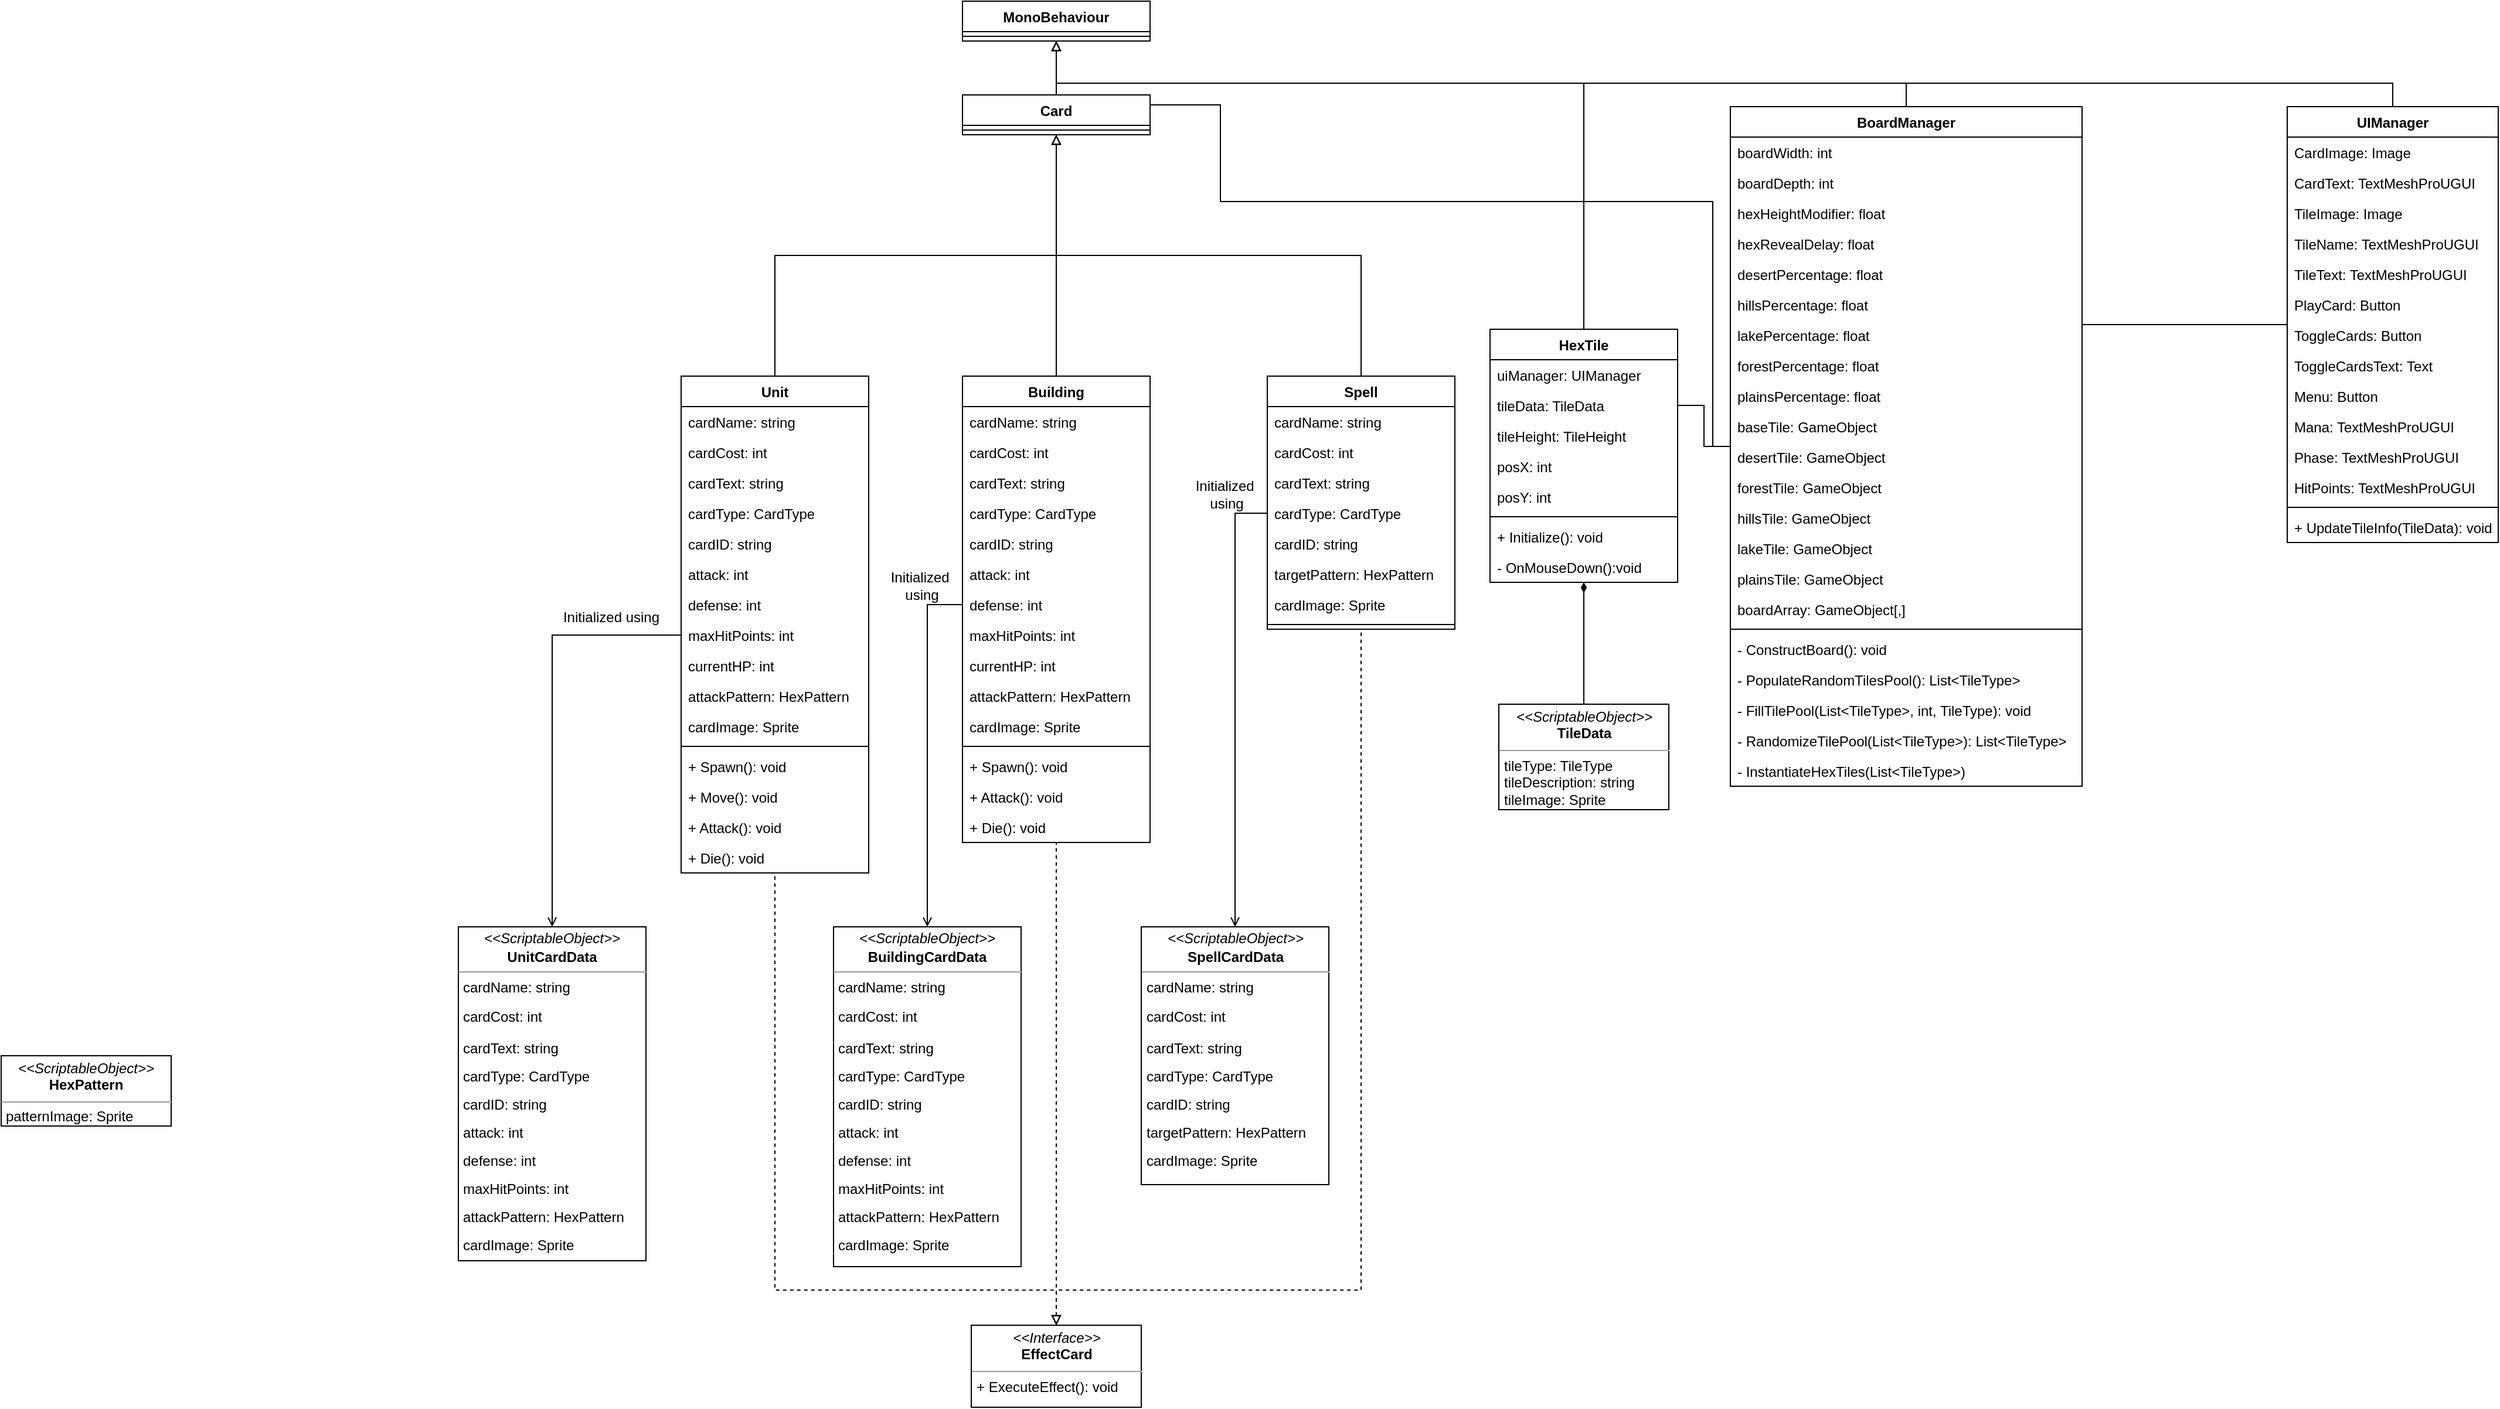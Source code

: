 <mxfile version="15.8.7" type="device"><diagram id="3AKJu55y54cVShDLyPKL" name="Page-1"><mxGraphModel dx="2272" dy="903" grid="1" gridSize="10" guides="1" tooltips="1" connect="1" arrows="1" fold="1" page="1" pageScale="1" pageWidth="850" pageHeight="1100" math="0" shadow="0"><root><mxCell id="0"/><mxCell id="1" parent="0"/><mxCell id="lXl3_JadxlW1nvIKtx6P-5" style="edgeStyle=orthogonalEdgeStyle;rounded=0;orthogonalLoop=1;jettySize=auto;html=1;exitX=0.5;exitY=0;exitDx=0;exitDy=0;endArrow=block;endFill=0;" parent="1" source="65-UV9kVaptSYTcex_rC-1" target="lXl3_JadxlW1nvIKtx6P-1" edge="1"><mxGeometry relative="1" as="geometry"/></mxCell><mxCell id="65-UV9kVaptSYTcex_rC-1" value="Card" style="swimlane;fontStyle=1;align=center;verticalAlign=top;childLayout=stackLayout;horizontal=1;startSize=26;horizontalStack=0;resizeParent=1;resizeParentMax=0;resizeLast=0;collapsible=1;marginBottom=0;" parent="1" vertex="1"><mxGeometry x="320" y="100" width="160" height="34" as="geometry"/></mxCell><mxCell id="65-UV9kVaptSYTcex_rC-3" value="" style="line;strokeWidth=1;fillColor=none;align=left;verticalAlign=middle;spacingTop=-1;spacingLeft=3;spacingRight=3;rotatable=0;labelPosition=right;points=[];portConstraint=eastwest;" parent="65-UV9kVaptSYTcex_rC-1" vertex="1"><mxGeometry y="26" width="160" height="8" as="geometry"/></mxCell><mxCell id="65-UV9kVaptSYTcex_rC-52" style="edgeStyle=orthogonalEdgeStyle;rounded=0;orthogonalLoop=1;jettySize=auto;html=1;exitX=0.5;exitY=0;exitDx=0;exitDy=0;endArrow=block;endFill=0;" parent="1" source="65-UV9kVaptSYTcex_rC-11" target="65-UV9kVaptSYTcex_rC-1" edge="1"><mxGeometry relative="1" as="geometry"/></mxCell><mxCell id="65-UV9kVaptSYTcex_rC-11" value="Unit" style="swimlane;fontStyle=1;align=center;verticalAlign=top;childLayout=stackLayout;horizontal=1;startSize=26;horizontalStack=0;resizeParent=1;resizeParentMax=0;resizeLast=0;collapsible=1;marginBottom=0;" parent="1" vertex="1"><mxGeometry x="80" y="340" width="160" height="424" as="geometry"/></mxCell><mxCell id="65-UV9kVaptSYTcex_rC-25" value="cardName: string" style="text;strokeColor=none;fillColor=none;align=left;verticalAlign=top;spacingLeft=4;spacingRight=4;overflow=hidden;rotatable=0;points=[[0,0.5],[1,0.5]];portConstraint=eastwest;" parent="65-UV9kVaptSYTcex_rC-11" vertex="1"><mxGeometry y="26" width="160" height="26" as="geometry"/></mxCell><mxCell id="f_i-eL3dNYTcgXJS7CoZ-2" value="cardCost: int&#10;" style="text;strokeColor=none;fillColor=none;align=left;verticalAlign=top;spacingLeft=4;spacingRight=4;overflow=hidden;rotatable=0;points=[[0,0.5],[1,0.5]];portConstraint=eastwest;" vertex="1" parent="65-UV9kVaptSYTcex_rC-11"><mxGeometry y="52" width="160" height="26" as="geometry"/></mxCell><mxCell id="f_i-eL3dNYTcgXJS7CoZ-3" value="cardText: string&#10;" style="text;strokeColor=none;fillColor=none;align=left;verticalAlign=top;spacingLeft=4;spacingRight=4;overflow=hidden;rotatable=0;points=[[0,0.5],[1,0.5]];portConstraint=eastwest;" vertex="1" parent="65-UV9kVaptSYTcex_rC-11"><mxGeometry y="78" width="160" height="26" as="geometry"/></mxCell><mxCell id="f_i-eL3dNYTcgXJS7CoZ-4" value="cardType: CardType" style="text;strokeColor=none;fillColor=none;align=left;verticalAlign=top;spacingLeft=4;spacingRight=4;overflow=hidden;rotatable=0;points=[[0,0.5],[1,0.5]];portConstraint=eastwest;" vertex="1" parent="65-UV9kVaptSYTcex_rC-11"><mxGeometry y="104" width="160" height="26" as="geometry"/></mxCell><mxCell id="f_i-eL3dNYTcgXJS7CoZ-5" value="cardID: string" style="text;strokeColor=none;fillColor=none;align=left;verticalAlign=top;spacingLeft=4;spacingRight=4;overflow=hidden;rotatable=0;points=[[0,0.5],[1,0.5]];portConstraint=eastwest;" vertex="1" parent="65-UV9kVaptSYTcex_rC-11"><mxGeometry y="130" width="160" height="26" as="geometry"/></mxCell><mxCell id="f_i-eL3dNYTcgXJS7CoZ-6" value="attack: int&#10;" style="text;strokeColor=none;fillColor=none;align=left;verticalAlign=top;spacingLeft=4;spacingRight=4;overflow=hidden;rotatable=0;points=[[0,0.5],[1,0.5]];portConstraint=eastwest;" vertex="1" parent="65-UV9kVaptSYTcex_rC-11"><mxGeometry y="156" width="160" height="26" as="geometry"/></mxCell><mxCell id="f_i-eL3dNYTcgXJS7CoZ-7" value="defense: int&#10;" style="text;strokeColor=none;fillColor=none;align=left;verticalAlign=top;spacingLeft=4;spacingRight=4;overflow=hidden;rotatable=0;points=[[0,0.5],[1,0.5]];portConstraint=eastwest;" vertex="1" parent="65-UV9kVaptSYTcex_rC-11"><mxGeometry y="182" width="160" height="26" as="geometry"/></mxCell><mxCell id="f_i-eL3dNYTcgXJS7CoZ-8" value="maxHitPoints: int&#10;" style="text;strokeColor=none;fillColor=none;align=left;verticalAlign=top;spacingLeft=4;spacingRight=4;overflow=hidden;rotatable=0;points=[[0,0.5],[1,0.5]];portConstraint=eastwest;" vertex="1" parent="65-UV9kVaptSYTcex_rC-11"><mxGeometry y="208" width="160" height="26" as="geometry"/></mxCell><mxCell id="f_i-eL3dNYTcgXJS7CoZ-9" value="currentHP: int" style="text;strokeColor=none;fillColor=none;align=left;verticalAlign=top;spacingLeft=4;spacingRight=4;overflow=hidden;rotatable=0;points=[[0,0.5],[1,0.5]];portConstraint=eastwest;" vertex="1" parent="65-UV9kVaptSYTcex_rC-11"><mxGeometry y="234" width="160" height="26" as="geometry"/></mxCell><mxCell id="f_i-eL3dNYTcgXJS7CoZ-1" value="attackPattern: HexPattern&#10;" style="text;strokeColor=none;fillColor=none;align=left;verticalAlign=top;spacingLeft=4;spacingRight=4;overflow=hidden;rotatable=0;points=[[0,0.5],[1,0.5]];portConstraint=eastwest;" vertex="1" parent="65-UV9kVaptSYTcex_rC-11"><mxGeometry y="260" width="160" height="26" as="geometry"/></mxCell><mxCell id="HqC9-G4dA1MPKaulb1qH-3" value="cardImage: Sprite&#10;&#10;" style="text;strokeColor=none;fillColor=none;align=left;verticalAlign=top;spacingLeft=4;spacingRight=4;overflow=hidden;rotatable=0;points=[[0,0.5],[1,0.5]];portConstraint=eastwest;" parent="65-UV9kVaptSYTcex_rC-11" vertex="1"><mxGeometry y="286" width="160" height="26" as="geometry"/></mxCell><mxCell id="65-UV9kVaptSYTcex_rC-14" value="" style="line;strokeWidth=1;fillColor=none;align=left;verticalAlign=middle;spacingTop=-1;spacingLeft=3;spacingRight=3;rotatable=0;labelPosition=right;points=[];portConstraint=eastwest;" parent="65-UV9kVaptSYTcex_rC-11" vertex="1"><mxGeometry y="312" width="160" height="8" as="geometry"/></mxCell><mxCell id="65-UV9kVaptSYTcex_rC-15" value="+ Spawn(): void" style="text;strokeColor=none;fillColor=none;align=left;verticalAlign=top;spacingLeft=4;spacingRight=4;overflow=hidden;rotatable=0;points=[[0,0.5],[1,0.5]];portConstraint=eastwest;" parent="65-UV9kVaptSYTcex_rC-11" vertex="1"><mxGeometry y="320" width="160" height="26" as="geometry"/></mxCell><mxCell id="65-UV9kVaptSYTcex_rC-28" value="+ Move(): void" style="text;strokeColor=none;fillColor=none;align=left;verticalAlign=top;spacingLeft=4;spacingRight=4;overflow=hidden;rotatable=0;points=[[0,0.5],[1,0.5]];portConstraint=eastwest;" parent="65-UV9kVaptSYTcex_rC-11" vertex="1"><mxGeometry y="346" width="160" height="26" as="geometry"/></mxCell><mxCell id="65-UV9kVaptSYTcex_rC-26" value="+ Attack(): void" style="text;strokeColor=none;fillColor=none;align=left;verticalAlign=top;spacingLeft=4;spacingRight=4;overflow=hidden;rotatable=0;points=[[0,0.5],[1,0.5]];portConstraint=eastwest;" parent="65-UV9kVaptSYTcex_rC-11" vertex="1"><mxGeometry y="372" width="160" height="26" as="geometry"/></mxCell><mxCell id="65-UV9kVaptSYTcex_rC-27" value="+ Die(): void" style="text;strokeColor=none;fillColor=none;align=left;verticalAlign=top;spacingLeft=4;spacingRight=4;overflow=hidden;rotatable=0;points=[[0,0.5],[1,0.5]];portConstraint=eastwest;" parent="65-UV9kVaptSYTcex_rC-11" vertex="1"><mxGeometry y="398" width="160" height="26" as="geometry"/></mxCell><mxCell id="65-UV9kVaptSYTcex_rC-54" style="edgeStyle=orthogonalEdgeStyle;rounded=0;orthogonalLoop=1;jettySize=auto;html=1;exitX=0.5;exitY=0;exitDx=0;exitDy=0;endArrow=block;endFill=0;" parent="1" source="65-UV9kVaptSYTcex_rC-16" target="65-UV9kVaptSYTcex_rC-1" edge="1"><mxGeometry relative="1" as="geometry"/></mxCell><mxCell id="65-UV9kVaptSYTcex_rC-16" value="Spell" style="swimlane;fontStyle=1;align=center;verticalAlign=top;childLayout=stackLayout;horizontal=1;startSize=26;horizontalStack=0;resizeParent=1;resizeParentMax=0;resizeLast=0;collapsible=1;marginBottom=0;" parent="1" vertex="1"><mxGeometry x="580" y="340" width="160" height="216" as="geometry"/></mxCell><mxCell id="WvnKaViIe-6RbZyPlB8U-2" value="cardName: string&#10;" style="text;strokeColor=none;fillColor=none;align=left;verticalAlign=top;spacingLeft=4;spacingRight=4;overflow=hidden;rotatable=0;points=[[0,0.5],[1,0.5]];portConstraint=eastwest;" parent="65-UV9kVaptSYTcex_rC-16" vertex="1"><mxGeometry y="26" width="160" height="26" as="geometry"/></mxCell><mxCell id="f_i-eL3dNYTcgXJS7CoZ-27" value="cardCost: int&#10;" style="text;strokeColor=none;fillColor=none;align=left;verticalAlign=top;spacingLeft=4;spacingRight=4;overflow=hidden;rotatable=0;points=[[0,0.5],[1,0.5]];portConstraint=eastwest;" vertex="1" parent="65-UV9kVaptSYTcex_rC-16"><mxGeometry y="52" width="160" height="26" as="geometry"/></mxCell><mxCell id="f_i-eL3dNYTcgXJS7CoZ-28" value="cardText: string&#10;" style="text;strokeColor=none;fillColor=none;align=left;verticalAlign=top;spacingLeft=4;spacingRight=4;overflow=hidden;rotatable=0;points=[[0,0.5],[1,0.5]];portConstraint=eastwest;" vertex="1" parent="65-UV9kVaptSYTcex_rC-16"><mxGeometry y="78" width="160" height="26" as="geometry"/></mxCell><mxCell id="f_i-eL3dNYTcgXJS7CoZ-29" value="cardType: CardType&#10;" style="text;strokeColor=none;fillColor=none;align=left;verticalAlign=top;spacingLeft=4;spacingRight=4;overflow=hidden;rotatable=0;points=[[0,0.5],[1,0.5]];portConstraint=eastwest;" vertex="1" parent="65-UV9kVaptSYTcex_rC-16"><mxGeometry y="104" width="160" height="26" as="geometry"/></mxCell><mxCell id="f_i-eL3dNYTcgXJS7CoZ-30" value="cardID: string&#10;" style="text;strokeColor=none;fillColor=none;align=left;verticalAlign=top;spacingLeft=4;spacingRight=4;overflow=hidden;rotatable=0;points=[[0,0.5],[1,0.5]];portConstraint=eastwest;" vertex="1" parent="65-UV9kVaptSYTcex_rC-16"><mxGeometry y="130" width="160" height="26" as="geometry"/></mxCell><mxCell id="f_i-eL3dNYTcgXJS7CoZ-31" value="targetPattern: HexPattern&#10;&#10;" style="text;strokeColor=none;fillColor=none;align=left;verticalAlign=top;spacingLeft=4;spacingRight=4;overflow=hidden;rotatable=0;points=[[0,0.5],[1,0.5]];portConstraint=eastwest;" vertex="1" parent="65-UV9kVaptSYTcex_rC-16"><mxGeometry y="156" width="160" height="26" as="geometry"/></mxCell><mxCell id="f_i-eL3dNYTcgXJS7CoZ-32" value="cardImage: Sprite&#10;&#10;" style="text;strokeColor=none;fillColor=none;align=left;verticalAlign=top;spacingLeft=4;spacingRight=4;overflow=hidden;rotatable=0;points=[[0,0.5],[1,0.5]];portConstraint=eastwest;" vertex="1" parent="65-UV9kVaptSYTcex_rC-16"><mxGeometry y="182" width="160" height="26" as="geometry"/></mxCell><mxCell id="65-UV9kVaptSYTcex_rC-19" value="" style="line;strokeWidth=1;fillColor=none;align=left;verticalAlign=middle;spacingTop=-1;spacingLeft=3;spacingRight=3;rotatable=0;labelPosition=right;points=[];portConstraint=eastwest;" parent="65-UV9kVaptSYTcex_rC-16" vertex="1"><mxGeometry y="208" width="160" height="8" as="geometry"/></mxCell><mxCell id="65-UV9kVaptSYTcex_rC-53" style="edgeStyle=orthogonalEdgeStyle;rounded=0;orthogonalLoop=1;jettySize=auto;html=1;endArrow=block;endFill=0;" parent="1" source="f_i-eL3dNYTcgXJS7CoZ-10" target="65-UV9kVaptSYTcex_rC-1" edge="1"><mxGeometry relative="1" as="geometry"><mxPoint x="400" y="340" as="sourcePoint"/></mxGeometry></mxCell><mxCell id="lXl3_JadxlW1nvIKtx6P-1" value="MonoBehaviour" style="swimlane;fontStyle=1;align=center;verticalAlign=top;childLayout=stackLayout;horizontal=1;startSize=26;horizontalStack=0;resizeParent=1;resizeParentMax=0;resizeLast=0;collapsible=1;marginBottom=0;" parent="1" vertex="1"><mxGeometry x="320" y="20" width="160" height="34" as="geometry"/></mxCell><mxCell id="lXl3_JadxlW1nvIKtx6P-3" value="" style="line;strokeWidth=1;fillColor=none;align=left;verticalAlign=middle;spacingTop=-1;spacingLeft=3;spacingRight=3;rotatable=0;labelPosition=right;points=[];portConstraint=eastwest;" parent="lXl3_JadxlW1nvIKtx6P-1" vertex="1"><mxGeometry y="26" width="160" height="8" as="geometry"/></mxCell><mxCell id="lXl3_JadxlW1nvIKtx6P-42" style="edgeStyle=orthogonalEdgeStyle;rounded=0;orthogonalLoop=1;jettySize=auto;html=1;exitX=0.5;exitY=0;exitDx=0;exitDy=0;endArrow=block;endFill=0;" parent="1" source="lXl3_JadxlW1nvIKtx6P-6" target="lXl3_JadxlW1nvIKtx6P-1" edge="1"><mxGeometry relative="1" as="geometry"><Array as="points"><mxPoint x="1125" y="90"/><mxPoint x="400" y="90"/></Array></mxGeometry></mxCell><mxCell id="lXl3_JadxlW1nvIKtx6P-6" value="BoardManager" style="swimlane;fontStyle=1;align=center;verticalAlign=top;childLayout=stackLayout;horizontal=1;startSize=26;horizontalStack=0;resizeParent=1;resizeParentMax=0;resizeLast=0;collapsible=1;marginBottom=0;" parent="1" vertex="1"><mxGeometry x="975" y="110" width="300" height="580" as="geometry"/></mxCell><mxCell id="lXl3_JadxlW1nvIKtx6P-7" value="boardWidth: int" style="text;strokeColor=none;fillColor=none;align=left;verticalAlign=top;spacingLeft=4;spacingRight=4;overflow=hidden;rotatable=0;points=[[0,0.5],[1,0.5]];portConstraint=eastwest;" parent="lXl3_JadxlW1nvIKtx6P-6" vertex="1"><mxGeometry y="26" width="300" height="26" as="geometry"/></mxCell><mxCell id="lXl3_JadxlW1nvIKtx6P-8" value="boardDepth: int" style="text;strokeColor=none;fillColor=none;align=left;verticalAlign=top;spacingLeft=4;spacingRight=4;overflow=hidden;rotatable=0;points=[[0,0.5],[1,0.5]];portConstraint=eastwest;" parent="lXl3_JadxlW1nvIKtx6P-6" vertex="1"><mxGeometry y="52" width="300" height="26" as="geometry"/></mxCell><mxCell id="lXl3_JadxlW1nvIKtx6P-9" value="hexHeightModifier: float" style="text;strokeColor=none;fillColor=none;align=left;verticalAlign=top;spacingLeft=4;spacingRight=4;overflow=hidden;rotatable=0;points=[[0,0.5],[1,0.5]];portConstraint=eastwest;" parent="lXl3_JadxlW1nvIKtx6P-6" vertex="1"><mxGeometry y="78" width="300" height="26" as="geometry"/></mxCell><mxCell id="lXl3_JadxlW1nvIKtx6P-10" value="hexRevealDelay: float" style="text;strokeColor=none;fillColor=none;align=left;verticalAlign=top;spacingLeft=4;spacingRight=4;overflow=hidden;rotatable=0;points=[[0,0.5],[1,0.5]];portConstraint=eastwest;" parent="lXl3_JadxlW1nvIKtx6P-6" vertex="1"><mxGeometry y="104" width="300" height="26" as="geometry"/></mxCell><mxCell id="lXl3_JadxlW1nvIKtx6P-11" value="desertPercentage: float" style="text;strokeColor=none;fillColor=none;align=left;verticalAlign=top;spacingLeft=4;spacingRight=4;overflow=hidden;rotatable=0;points=[[0,0.5],[1,0.5]];portConstraint=eastwest;" parent="lXl3_JadxlW1nvIKtx6P-6" vertex="1"><mxGeometry y="130" width="300" height="26" as="geometry"/></mxCell><mxCell id="lXl3_JadxlW1nvIKtx6P-44" value="hillsPercentage: float" style="text;strokeColor=none;fillColor=none;align=left;verticalAlign=top;spacingLeft=4;spacingRight=4;overflow=hidden;rotatable=0;points=[[0,0.5],[1,0.5]];portConstraint=eastwest;" parent="lXl3_JadxlW1nvIKtx6P-6" vertex="1"><mxGeometry y="156" width="300" height="26" as="geometry"/></mxCell><mxCell id="lXl3_JadxlW1nvIKtx6P-45" value="lakePercentage: float" style="text;strokeColor=none;fillColor=none;align=left;verticalAlign=top;spacingLeft=4;spacingRight=4;overflow=hidden;rotatable=0;points=[[0,0.5],[1,0.5]];portConstraint=eastwest;" parent="lXl3_JadxlW1nvIKtx6P-6" vertex="1"><mxGeometry y="182" width="300" height="26" as="geometry"/></mxCell><mxCell id="lXl3_JadxlW1nvIKtx6P-46" value="forestPercentage: float" style="text;strokeColor=none;fillColor=none;align=left;verticalAlign=top;spacingLeft=4;spacingRight=4;overflow=hidden;rotatable=0;points=[[0,0.5],[1,0.5]];portConstraint=eastwest;" parent="lXl3_JadxlW1nvIKtx6P-6" vertex="1"><mxGeometry y="208" width="300" height="26" as="geometry"/></mxCell><mxCell id="lXl3_JadxlW1nvIKtx6P-47" value="plainsPercentage: float" style="text;strokeColor=none;fillColor=none;align=left;verticalAlign=top;spacingLeft=4;spacingRight=4;overflow=hidden;rotatable=0;points=[[0,0.5],[1,0.5]];portConstraint=eastwest;" parent="lXl3_JadxlW1nvIKtx6P-6" vertex="1"><mxGeometry y="234" width="300" height="26" as="geometry"/></mxCell><mxCell id="lXl3_JadxlW1nvIKtx6P-48" value="baseTile: GameObject" style="text;strokeColor=none;fillColor=none;align=left;verticalAlign=top;spacingLeft=4;spacingRight=4;overflow=hidden;rotatable=0;points=[[0,0.5],[1,0.5]];portConstraint=eastwest;" parent="lXl3_JadxlW1nvIKtx6P-6" vertex="1"><mxGeometry y="260" width="300" height="26" as="geometry"/></mxCell><mxCell id="lXl3_JadxlW1nvIKtx6P-49" value="desertTile: GameObject" style="text;strokeColor=none;fillColor=none;align=left;verticalAlign=top;spacingLeft=4;spacingRight=4;overflow=hidden;rotatable=0;points=[[0,0.5],[1,0.5]];portConstraint=eastwest;" parent="lXl3_JadxlW1nvIKtx6P-6" vertex="1"><mxGeometry y="286" width="300" height="26" as="geometry"/></mxCell><mxCell id="lXl3_JadxlW1nvIKtx6P-50" value="forestTile: GameObject" style="text;strokeColor=none;fillColor=none;align=left;verticalAlign=top;spacingLeft=4;spacingRight=4;overflow=hidden;rotatable=0;points=[[0,0.5],[1,0.5]];portConstraint=eastwest;" parent="lXl3_JadxlW1nvIKtx6P-6" vertex="1"><mxGeometry y="312" width="300" height="26" as="geometry"/></mxCell><mxCell id="lXl3_JadxlW1nvIKtx6P-51" value="hillsTile: GameObject" style="text;strokeColor=none;fillColor=none;align=left;verticalAlign=top;spacingLeft=4;spacingRight=4;overflow=hidden;rotatable=0;points=[[0,0.5],[1,0.5]];portConstraint=eastwest;" parent="lXl3_JadxlW1nvIKtx6P-6" vertex="1"><mxGeometry y="338" width="300" height="26" as="geometry"/></mxCell><mxCell id="lXl3_JadxlW1nvIKtx6P-52" value="lakeTile: GameObject" style="text;strokeColor=none;fillColor=none;align=left;verticalAlign=top;spacingLeft=4;spacingRight=4;overflow=hidden;rotatable=0;points=[[0,0.5],[1,0.5]];portConstraint=eastwest;" parent="lXl3_JadxlW1nvIKtx6P-6" vertex="1"><mxGeometry y="364" width="300" height="26" as="geometry"/></mxCell><mxCell id="lXl3_JadxlW1nvIKtx6P-53" value="plainsTile: GameObject" style="text;strokeColor=none;fillColor=none;align=left;verticalAlign=top;spacingLeft=4;spacingRight=4;overflow=hidden;rotatable=0;points=[[0,0.5],[1,0.5]];portConstraint=eastwest;" parent="lXl3_JadxlW1nvIKtx6P-6" vertex="1"><mxGeometry y="390" width="300" height="26" as="geometry"/></mxCell><mxCell id="lXl3_JadxlW1nvIKtx6P-54" value="boardArray: GameObject[,]" style="text;strokeColor=none;fillColor=none;align=left;verticalAlign=top;spacingLeft=4;spacingRight=4;overflow=hidden;rotatable=0;points=[[0,0.5],[1,0.5]];portConstraint=eastwest;" parent="lXl3_JadxlW1nvIKtx6P-6" vertex="1"><mxGeometry y="416" width="300" height="26" as="geometry"/></mxCell><mxCell id="lXl3_JadxlW1nvIKtx6P-12" value="" style="line;strokeWidth=1;fillColor=none;align=left;verticalAlign=middle;spacingTop=-1;spacingLeft=3;spacingRight=3;rotatable=0;labelPosition=right;points=[];portConstraint=eastwest;" parent="lXl3_JadxlW1nvIKtx6P-6" vertex="1"><mxGeometry y="442" width="300" height="8" as="geometry"/></mxCell><mxCell id="lXl3_JadxlW1nvIKtx6P-13" value="- ConstructBoard(): void" style="text;strokeColor=none;fillColor=none;align=left;verticalAlign=top;spacingLeft=4;spacingRight=4;overflow=hidden;rotatable=0;points=[[0,0.5],[1,0.5]];portConstraint=eastwest;" parent="lXl3_JadxlW1nvIKtx6P-6" vertex="1"><mxGeometry y="450" width="300" height="26" as="geometry"/></mxCell><mxCell id="lXl3_JadxlW1nvIKtx6P-55" value="- PopulateRandomTilesPool(): List&lt;TileType&gt;" style="text;strokeColor=none;fillColor=none;align=left;verticalAlign=top;spacingLeft=4;spacingRight=4;overflow=hidden;rotatable=0;points=[[0,0.5],[1,0.5]];portConstraint=eastwest;" parent="lXl3_JadxlW1nvIKtx6P-6" vertex="1"><mxGeometry y="476" width="300" height="26" as="geometry"/></mxCell><mxCell id="lXl3_JadxlW1nvIKtx6P-56" value="- FillTilePool(List&lt;TileType&gt;, int, TileType): void" style="text;strokeColor=none;fillColor=none;align=left;verticalAlign=top;spacingLeft=4;spacingRight=4;overflow=hidden;rotatable=0;points=[[0,0.5],[1,0.5]];portConstraint=eastwest;" parent="lXl3_JadxlW1nvIKtx6P-6" vertex="1"><mxGeometry y="502" width="300" height="26" as="geometry"/></mxCell><mxCell id="lXl3_JadxlW1nvIKtx6P-57" value="- RandomizeTilePool(List&lt;TileType&gt;): List&lt;TileType&gt;" style="text;strokeColor=none;fillColor=none;align=left;verticalAlign=top;spacingLeft=4;spacingRight=4;overflow=hidden;rotatable=0;points=[[0,0.5],[1,0.5]];portConstraint=eastwest;" parent="lXl3_JadxlW1nvIKtx6P-6" vertex="1"><mxGeometry y="528" width="300" height="26" as="geometry"/></mxCell><mxCell id="lXl3_JadxlW1nvIKtx6P-58" value="- InstantiateHexTiles(List&lt;TileType&gt;)" style="text;strokeColor=none;fillColor=none;align=left;verticalAlign=top;spacingLeft=4;spacingRight=4;overflow=hidden;rotatable=0;points=[[0,0.5],[1,0.5]];portConstraint=eastwest;" parent="lXl3_JadxlW1nvIKtx6P-6" vertex="1"><mxGeometry y="554" width="300" height="26" as="geometry"/></mxCell><mxCell id="lXl3_JadxlW1nvIKtx6P-43" style="edgeStyle=orthogonalEdgeStyle;rounded=0;orthogonalLoop=1;jettySize=auto;html=1;exitX=0.5;exitY=0;exitDx=0;exitDy=0;endArrow=block;endFill=0;" parent="1" source="lXl3_JadxlW1nvIKtx6P-14" target="lXl3_JadxlW1nvIKtx6P-1" edge="1"><mxGeometry relative="1" as="geometry"><Array as="points"><mxPoint x="850" y="90"/><mxPoint x="400" y="90"/></Array></mxGeometry></mxCell><mxCell id="lXl3_JadxlW1nvIKtx6P-14" value="HexTile" style="swimlane;fontStyle=1;align=center;verticalAlign=top;childLayout=stackLayout;horizontal=1;startSize=26;horizontalStack=0;resizeParent=1;resizeParentMax=0;resizeLast=0;collapsible=1;marginBottom=0;" parent="1" vertex="1"><mxGeometry x="770" y="300" width="160" height="216" as="geometry"/></mxCell><mxCell id="lXl3_JadxlW1nvIKtx6P-15" value="uiManager: UIManager" style="text;strokeColor=none;fillColor=none;align=left;verticalAlign=top;spacingLeft=4;spacingRight=4;overflow=hidden;rotatable=0;points=[[0,0.5],[1,0.5]];portConstraint=eastwest;" parent="lXl3_JadxlW1nvIKtx6P-14" vertex="1"><mxGeometry y="26" width="160" height="26" as="geometry"/></mxCell><mxCell id="lXl3_JadxlW1nvIKtx6P-16" value="tileData: TileData" style="text;strokeColor=none;fillColor=none;align=left;verticalAlign=top;spacingLeft=4;spacingRight=4;overflow=hidden;rotatable=0;points=[[0,0.5],[1,0.5]];portConstraint=eastwest;" parent="lXl3_JadxlW1nvIKtx6P-14" vertex="1"><mxGeometry y="52" width="160" height="26" as="geometry"/></mxCell><mxCell id="lXl3_JadxlW1nvIKtx6P-17" value="tileHeight: TileHeight" style="text;strokeColor=none;fillColor=none;align=left;verticalAlign=top;spacingLeft=4;spacingRight=4;overflow=hidden;rotatable=0;points=[[0,0.5],[1,0.5]];portConstraint=eastwest;" parent="lXl3_JadxlW1nvIKtx6P-14" vertex="1"><mxGeometry y="78" width="160" height="26" as="geometry"/></mxCell><mxCell id="lXl3_JadxlW1nvIKtx6P-18" value="posX: int" style="text;strokeColor=none;fillColor=none;align=left;verticalAlign=top;spacingLeft=4;spacingRight=4;overflow=hidden;rotatable=0;points=[[0,0.5],[1,0.5]];portConstraint=eastwest;" parent="lXl3_JadxlW1nvIKtx6P-14" vertex="1"><mxGeometry y="104" width="160" height="26" as="geometry"/></mxCell><mxCell id="lXl3_JadxlW1nvIKtx6P-38" value="posY: int" style="text;strokeColor=none;fillColor=none;align=left;verticalAlign=top;spacingLeft=4;spacingRight=4;overflow=hidden;rotatable=0;points=[[0,0.5],[1,0.5]];portConstraint=eastwest;" parent="lXl3_JadxlW1nvIKtx6P-14" vertex="1"><mxGeometry y="130" width="160" height="26" as="geometry"/></mxCell><mxCell id="lXl3_JadxlW1nvIKtx6P-20" value="" style="line;strokeWidth=1;fillColor=none;align=left;verticalAlign=middle;spacingTop=-1;spacingLeft=3;spacingRight=3;rotatable=0;labelPosition=right;points=[];portConstraint=eastwest;" parent="lXl3_JadxlW1nvIKtx6P-14" vertex="1"><mxGeometry y="156" width="160" height="8" as="geometry"/></mxCell><mxCell id="lXl3_JadxlW1nvIKtx6P-21" value="+ Initialize(): void" style="text;strokeColor=none;fillColor=none;align=left;verticalAlign=top;spacingLeft=4;spacingRight=4;overflow=hidden;rotatable=0;points=[[0,0.5],[1,0.5]];portConstraint=eastwest;" parent="lXl3_JadxlW1nvIKtx6P-14" vertex="1"><mxGeometry y="164" width="160" height="26" as="geometry"/></mxCell><mxCell id="lXl3_JadxlW1nvIKtx6P-39" value="- OnMouseDown():void" style="text;strokeColor=none;fillColor=none;align=left;verticalAlign=top;spacingLeft=4;spacingRight=4;overflow=hidden;rotatable=0;points=[[0,0.5],[1,0.5]];portConstraint=eastwest;" parent="lXl3_JadxlW1nvIKtx6P-14" vertex="1"><mxGeometry y="190" width="160" height="26" as="geometry"/></mxCell><mxCell id="lXl3_JadxlW1nvIKtx6P-63" style="edgeStyle=orthogonalEdgeStyle;rounded=0;orthogonalLoop=1;jettySize=auto;html=1;exitX=0.5;exitY=0;exitDx=0;exitDy=0;endArrow=block;endFill=0;" parent="1" source="lXl3_JadxlW1nvIKtx6P-22" target="lXl3_JadxlW1nvIKtx6P-1" edge="1"><mxGeometry relative="1" as="geometry"><Array as="points"><mxPoint x="1540" y="90"/><mxPoint x="400" y="90"/></Array></mxGeometry></mxCell><mxCell id="lXl3_JadxlW1nvIKtx6P-22" value="UIManager" style="swimlane;fontStyle=1;align=center;verticalAlign=top;childLayout=stackLayout;horizontal=1;startSize=26;horizontalStack=0;resizeParent=1;resizeParentMax=0;resizeLast=0;collapsible=1;marginBottom=0;" parent="1" vertex="1"><mxGeometry x="1450" y="110" width="180" height="372" as="geometry"/></mxCell><mxCell id="lXl3_JadxlW1nvIKtx6P-23" value="CardImage: Image " style="text;strokeColor=none;fillColor=none;align=left;verticalAlign=top;spacingLeft=4;spacingRight=4;overflow=hidden;rotatable=0;points=[[0,0.5],[1,0.5]];portConstraint=eastwest;" parent="lXl3_JadxlW1nvIKtx6P-22" vertex="1"><mxGeometry y="26" width="180" height="26" as="geometry"/></mxCell><mxCell id="lXl3_JadxlW1nvIKtx6P-24" value="CardText: TextMeshProUGUI" style="text;strokeColor=none;fillColor=none;align=left;verticalAlign=top;spacingLeft=4;spacingRight=4;overflow=hidden;rotatable=0;points=[[0,0.5],[1,0.5]];portConstraint=eastwest;" parent="lXl3_JadxlW1nvIKtx6P-22" vertex="1"><mxGeometry y="52" width="180" height="26" as="geometry"/></mxCell><mxCell id="lXl3_JadxlW1nvIKtx6P-25" value="TileImage: Image" style="text;strokeColor=none;fillColor=none;align=left;verticalAlign=top;spacingLeft=4;spacingRight=4;overflow=hidden;rotatable=0;points=[[0,0.5],[1,0.5]];portConstraint=eastwest;" parent="lXl3_JadxlW1nvIKtx6P-22" vertex="1"><mxGeometry y="78" width="180" height="26" as="geometry"/></mxCell><mxCell id="lXl3_JadxlW1nvIKtx6P-26" value="TileName: TextMeshProUGUI" style="text;strokeColor=none;fillColor=none;align=left;verticalAlign=top;spacingLeft=4;spacingRight=4;overflow=hidden;rotatable=0;points=[[0,0.5],[1,0.5]];portConstraint=eastwest;" parent="lXl3_JadxlW1nvIKtx6P-22" vertex="1"><mxGeometry y="104" width="180" height="26" as="geometry"/></mxCell><mxCell id="lXl3_JadxlW1nvIKtx6P-27" value="TileText: TextMeshProUGUI" style="text;strokeColor=none;fillColor=none;align=left;verticalAlign=top;spacingLeft=4;spacingRight=4;overflow=hidden;rotatable=0;points=[[0,0.5],[1,0.5]];portConstraint=eastwest;" parent="lXl3_JadxlW1nvIKtx6P-22" vertex="1"><mxGeometry y="130" width="180" height="26" as="geometry"/></mxCell><mxCell id="lXl3_JadxlW1nvIKtx6P-30" value="PlayCard: Button" style="text;strokeColor=none;fillColor=none;align=left;verticalAlign=top;spacingLeft=4;spacingRight=4;overflow=hidden;rotatable=0;points=[[0,0.5],[1,0.5]];portConstraint=eastwest;" parent="lXl3_JadxlW1nvIKtx6P-22" vertex="1"><mxGeometry y="156" width="180" height="26" as="geometry"/></mxCell><mxCell id="lXl3_JadxlW1nvIKtx6P-31" value="ToggleCards: Button" style="text;strokeColor=none;fillColor=none;align=left;verticalAlign=top;spacingLeft=4;spacingRight=4;overflow=hidden;rotatable=0;points=[[0,0.5],[1,0.5]];portConstraint=eastwest;" parent="lXl3_JadxlW1nvIKtx6P-22" vertex="1"><mxGeometry y="182" width="180" height="26" as="geometry"/></mxCell><mxCell id="lXl3_JadxlW1nvIKtx6P-32" value="ToggleCardsText: Text" style="text;strokeColor=none;fillColor=none;align=left;verticalAlign=top;spacingLeft=4;spacingRight=4;overflow=hidden;rotatable=0;points=[[0,0.5],[1,0.5]];portConstraint=eastwest;" parent="lXl3_JadxlW1nvIKtx6P-22" vertex="1"><mxGeometry y="208" width="180" height="26" as="geometry"/></mxCell><mxCell id="lXl3_JadxlW1nvIKtx6P-33" value="Menu: Button" style="text;strokeColor=none;fillColor=none;align=left;verticalAlign=top;spacingLeft=4;spacingRight=4;overflow=hidden;rotatable=0;points=[[0,0.5],[1,0.5]];portConstraint=eastwest;" parent="lXl3_JadxlW1nvIKtx6P-22" vertex="1"><mxGeometry y="234" width="180" height="26" as="geometry"/></mxCell><mxCell id="lXl3_JadxlW1nvIKtx6P-34" value="Mana: TextMeshProUGUI" style="text;strokeColor=none;fillColor=none;align=left;verticalAlign=top;spacingLeft=4;spacingRight=4;overflow=hidden;rotatable=0;points=[[0,0.5],[1,0.5]];portConstraint=eastwest;" parent="lXl3_JadxlW1nvIKtx6P-22" vertex="1"><mxGeometry y="260" width="180" height="26" as="geometry"/></mxCell><mxCell id="lXl3_JadxlW1nvIKtx6P-35" value="Phase: TextMeshProUGUI" style="text;strokeColor=none;fillColor=none;align=left;verticalAlign=top;spacingLeft=4;spacingRight=4;overflow=hidden;rotatable=0;points=[[0,0.5],[1,0.5]];portConstraint=eastwest;" parent="lXl3_JadxlW1nvIKtx6P-22" vertex="1"><mxGeometry y="286" width="180" height="26" as="geometry"/></mxCell><mxCell id="lXl3_JadxlW1nvIKtx6P-36" value="HitPoints: TextMeshProUGUI" style="text;strokeColor=none;fillColor=none;align=left;verticalAlign=top;spacingLeft=4;spacingRight=4;overflow=hidden;rotatable=0;points=[[0,0.5],[1,0.5]];portConstraint=eastwest;" parent="lXl3_JadxlW1nvIKtx6P-22" vertex="1"><mxGeometry y="312" width="180" height="26" as="geometry"/></mxCell><mxCell id="lXl3_JadxlW1nvIKtx6P-28" value="" style="line;strokeWidth=1;fillColor=none;align=left;verticalAlign=middle;spacingTop=-1;spacingLeft=3;spacingRight=3;rotatable=0;labelPosition=right;points=[];portConstraint=eastwest;" parent="lXl3_JadxlW1nvIKtx6P-22" vertex="1"><mxGeometry y="338" width="180" height="8" as="geometry"/></mxCell><mxCell id="lXl3_JadxlW1nvIKtx6P-29" value="+ UpdateTileInfo(TileData): void" style="text;strokeColor=none;fillColor=none;align=left;verticalAlign=top;spacingLeft=4;spacingRight=4;overflow=hidden;rotatable=0;points=[[0,0.5],[1,0.5]];portConstraint=eastwest;" parent="lXl3_JadxlW1nvIKtx6P-22" vertex="1"><mxGeometry y="346" width="180" height="26" as="geometry"/></mxCell><mxCell id="lXl3_JadxlW1nvIKtx6P-60" style="edgeStyle=orthogonalEdgeStyle;rounded=0;orthogonalLoop=1;jettySize=auto;html=1;exitX=1;exitY=0.5;exitDx=0;exitDy=0;endArrow=none;endFill=0;" parent="1" source="lXl3_JadxlW1nvIKtx6P-16" target="lXl3_JadxlW1nvIKtx6P-6" edge="1"><mxGeometry relative="1" as="geometry"/></mxCell><mxCell id="lXl3_JadxlW1nvIKtx6P-61" style="edgeStyle=orthogonalEdgeStyle;rounded=0;orthogonalLoop=1;jettySize=auto;html=1;exitX=1;exitY=0.5;exitDx=0;exitDy=0;endArrow=none;endFill=0;" parent="1" source="lXl3_JadxlW1nvIKtx6P-45" target="lXl3_JadxlW1nvIKtx6P-22" edge="1"><mxGeometry relative="1" as="geometry"><Array as="points"><mxPoint x="1275" y="296"/></Array></mxGeometry></mxCell><mxCell id="lXl3_JadxlW1nvIKtx6P-64" style="edgeStyle=orthogonalEdgeStyle;rounded=0;orthogonalLoop=1;jettySize=auto;html=1;exitX=1;exitY=0.25;exitDx=0;exitDy=0;endArrow=none;endFill=0;" parent="1" source="65-UV9kVaptSYTcex_rC-1" target="lXl3_JadxlW1nvIKtx6P-6" edge="1"><mxGeometry relative="1" as="geometry"><Array as="points"><mxPoint x="540" y="109"/><mxPoint x="540" y="191"/><mxPoint x="960" y="191"/><mxPoint x="960" y="400"/></Array><mxPoint x="480" y="191" as="sourcePoint"/></mxGeometry></mxCell><mxCell id="ALWTse6t99haUefn0MZ0-14" style="edgeStyle=orthogonalEdgeStyle;rounded=0;orthogonalLoop=1;jettySize=auto;html=1;endArrow=diamondThin;endFill=1;" parent="1" source="ALWTse6t99haUefn0MZ0-11" target="lXl3_JadxlW1nvIKtx6P-14" edge="1"><mxGeometry relative="1" as="geometry"/></mxCell><mxCell id="ALWTse6t99haUefn0MZ0-11" value="&lt;p style=&quot;margin: 0px ; margin-top: 4px ; text-align: center&quot;&gt;&lt;i&gt;&amp;lt;&amp;lt;ScriptableObject&amp;gt;&amp;gt;&lt;/i&gt;&lt;br&gt;&lt;b&gt;TileData&lt;/b&gt;&lt;/p&gt;&lt;hr size=&quot;1&quot;&gt;&lt;p style=&quot;margin: 0px ; margin-left: 4px&quot;&gt;tileType: TileType&lt;/p&gt;&lt;p style=&quot;margin: 0px ; margin-left: 4px&quot;&gt;tileDescription: string&lt;/p&gt;&lt;p style=&quot;margin: 0px ; margin-left: 4px&quot;&gt;tileImage: Sprite&lt;/p&gt;" style="verticalAlign=top;align=left;overflow=fill;fontSize=12;fontFamily=Helvetica;html=1;" parent="1" vertex="1"><mxGeometry x="777.5" y="620" width="145" height="90" as="geometry"/></mxCell><mxCell id="f_i-eL3dNYTcgXJS7CoZ-33" style="edgeStyle=orthogonalEdgeStyle;rounded=0;orthogonalLoop=1;jettySize=auto;html=1;entryX=0;entryY=0.5;entryDx=0;entryDy=0;endArrow=none;endFill=0;startArrow=open;startFill=0;" edge="1" parent="1" source="ALWTse6t99haUefn0MZ0-15" target="f_i-eL3dNYTcgXJS7CoZ-8"><mxGeometry relative="1" as="geometry"/></mxCell><mxCell id="ALWTse6t99haUefn0MZ0-15" value="&lt;p style=&quot;margin: 4px 0px 0px ; text-align: center ; line-height: 1&quot;&gt;&lt;i&gt;&amp;lt;&amp;lt;ScriptableObject&amp;gt;&amp;gt;&lt;/i&gt;&lt;/p&gt;&lt;p style=&quot;margin: 4px 0px 0px ; text-align: center ; line-height: 1&quot;&gt;&lt;b&gt;UnitCardData&lt;/b&gt;&lt;/p&gt;&lt;hr size=&quot;1&quot;&gt;&lt;p style=&quot;margin: 0px ; margin-left: 4px&quot;&gt;cardName: string&lt;/p&gt;&lt;p style=&quot;margin: 0px 0px 0px 4px ; line-height: 1&quot;&gt;&lt;br&gt;&lt;/p&gt;&lt;p style=&quot;margin: 0px 0px 0px 4px ; line-height: 1&quot;&gt;cardCost: int&lt;/p&gt;&lt;p style=&quot;margin: 0px ; margin-left: 4px&quot;&gt;&lt;br&gt;&lt;/p&gt;&lt;p style=&quot;margin: 0px 0px 0px 4px ; line-height: 1&quot;&gt;cardText: string&lt;/p&gt;&lt;p style=&quot;margin: 0px 0px 0px 4px ; line-height: 1&quot;&gt;&lt;br&gt;&lt;/p&gt;&lt;p style=&quot;margin: 0px 0px 0px 4px ; line-height: 1&quot;&gt;cardType: CardType&lt;/p&gt;&lt;p style=&quot;margin: 0px 0px 0px 4px ; line-height: 1&quot;&gt;&lt;br&gt;&lt;/p&gt;&lt;p style=&quot;margin: 0px 0px 0px 4px ; line-height: 1&quot;&gt;cardID: string&lt;/p&gt;&lt;p style=&quot;margin: 0px 0px 0px 4px ; line-height: 1&quot;&gt;&lt;br&gt;&lt;/p&gt;&lt;p style=&quot;margin: 0px 0px 0px 4px ; line-height: 1&quot;&gt;attack: int&lt;/p&gt;&lt;p style=&quot;margin: 0px 0px 0px 4px ; line-height: 1&quot;&gt;&lt;br&gt;&lt;/p&gt;&lt;p style=&quot;margin: 0px 0px 0px 4px ; line-height: 1&quot;&gt;defense: int&lt;/p&gt;&lt;p style=&quot;margin: 0px 0px 0px 4px ; line-height: 1&quot;&gt;&lt;br&gt;&lt;/p&gt;&lt;p style=&quot;margin: 0px 0px 0px 4px ; line-height: 1&quot;&gt;maxHitPoints: int&lt;/p&gt;&lt;p style=&quot;margin: 0px 0px 0px 4px ; line-height: 1&quot;&gt;&lt;br&gt;&lt;/p&gt;&lt;p style=&quot;margin: 0px 0px 0px 4px ; line-height: 1&quot;&gt;attackPattern: HexPattern&lt;/p&gt;&lt;p style=&quot;margin: 0px 0px 0px 4px ; line-height: 1&quot;&gt;&lt;br&gt;&lt;/p&gt;&lt;p style=&quot;margin: 0px 0px 0px 4px ; line-height: 1&quot;&gt;cardImage: Sprite&lt;br&gt;&lt;/p&gt;&lt;p style=&quot;margin: 0px ; margin-left: 4px&quot;&gt;&lt;br&gt;&lt;/p&gt;" style="verticalAlign=top;align=left;overflow=fill;fontSize=12;fontFamily=Helvetica;html=1;" parent="1" vertex="1"><mxGeometry x="-110" y="810" width="160" height="285" as="geometry"/></mxCell><mxCell id="HqC9-G4dA1MPKaulb1qH-2" value="&lt;p style=&quot;margin: 0px ; margin-top: 4px ; text-align: center&quot;&gt;&lt;i&gt;&amp;lt;&amp;lt;ScriptableObject&amp;gt;&amp;gt;&lt;/i&gt;&lt;br&gt;&lt;b&gt;HexPattern&lt;/b&gt;&lt;/p&gt;&lt;hr size=&quot;1&quot;&gt;&lt;p style=&quot;margin: 0px 0px 0px 4px ; line-height: 1&quot;&gt;patternImage: Sprite&lt;/p&gt;&lt;p style=&quot;margin: 0px 0px 0px 4px ; line-height: 1&quot;&gt;&lt;br&gt;&lt;/p&gt;&lt;p style=&quot;margin: 0px 0px 0px 4px ; line-height: 1&quot;&gt;&lt;br&gt;&lt;/p&gt;" style="verticalAlign=top;align=left;overflow=fill;fontSize=12;fontFamily=Helvetica;html=1;" parent="1" vertex="1"><mxGeometry x="-500" y="920" width="145" height="60" as="geometry"/></mxCell><mxCell id="f_i-eL3dNYTcgXJS7CoZ-34" style="edgeStyle=orthogonalEdgeStyle;rounded=0;orthogonalLoop=1;jettySize=auto;html=1;exitX=0.5;exitY=0;exitDx=0;exitDy=0;entryX=0;entryY=0.5;entryDx=0;entryDy=0;endArrow=none;endFill=0;startArrow=open;startFill=0;" edge="1" parent="1" source="HqC9-G4dA1MPKaulb1qH-5" target="f_i-eL3dNYTcgXJS7CoZ-17"><mxGeometry relative="1" as="geometry"/></mxCell><mxCell id="HqC9-G4dA1MPKaulb1qH-5" value="&lt;p style=&quot;margin: 4px 0px 0px ; text-align: center ; line-height: 1&quot;&gt;&lt;i&gt;&amp;lt;&amp;lt;ScriptableObject&amp;gt;&amp;gt;&lt;/i&gt;&lt;/p&gt;&lt;p style=&quot;margin: 4px 0px 0px ; text-align: center ; line-height: 1&quot;&gt;&lt;b&gt;BuildingCardData&lt;/b&gt;&lt;/p&gt;&lt;hr size=&quot;1&quot;&gt;&lt;p style=&quot;margin: 0px ; margin-left: 4px&quot;&gt;cardName: string&lt;/p&gt;&lt;p style=&quot;margin: 0px 0px 0px 4px ; line-height: 1&quot;&gt;&lt;br&gt;&lt;/p&gt;&lt;p style=&quot;margin: 0px 0px 0px 4px ; line-height: 1&quot;&gt;cardCost: int&lt;/p&gt;&lt;p style=&quot;margin: 0px ; margin-left: 4px&quot;&gt;&lt;br&gt;&lt;/p&gt;&lt;p style=&quot;margin: 0px 0px 0px 4px ; line-height: 1&quot;&gt;cardText: string&lt;/p&gt;&lt;p style=&quot;margin: 0px 0px 0px 4px ; line-height: 1&quot;&gt;&lt;br&gt;&lt;/p&gt;&lt;p style=&quot;margin: 0px 0px 0px 4px ; line-height: 1&quot;&gt;cardType: CardType&lt;/p&gt;&lt;p style=&quot;margin: 0px 0px 0px 4px ; line-height: 1&quot;&gt;&lt;br&gt;&lt;/p&gt;&lt;p style=&quot;margin: 0px 0px 0px 4px ; line-height: 1&quot;&gt;cardID: string&lt;/p&gt;&lt;p style=&quot;margin: 0px 0px 0px 4px ; line-height: 1&quot;&gt;&lt;br&gt;&lt;/p&gt;&lt;p style=&quot;margin: 0px 0px 0px 4px ; line-height: 1&quot;&gt;attack: int&lt;/p&gt;&lt;p style=&quot;margin: 0px 0px 0px 4px ; line-height: 1&quot;&gt;&lt;br&gt;&lt;/p&gt;&lt;p style=&quot;margin: 0px 0px 0px 4px ; line-height: 1&quot;&gt;defense: int&lt;/p&gt;&lt;p style=&quot;margin: 0px 0px 0px 4px ; line-height: 1&quot;&gt;&lt;br&gt;&lt;/p&gt;&lt;p style=&quot;margin: 0px 0px 0px 4px ; line-height: 1&quot;&gt;maxHitPoints: int&lt;/p&gt;&lt;p style=&quot;margin: 0px 0px 0px 4px ; line-height: 1&quot;&gt;&lt;br&gt;&lt;/p&gt;&lt;p style=&quot;margin: 0px 0px 0px 4px ; line-height: 1&quot;&gt;attackPattern: HexPattern&lt;/p&gt;&lt;p style=&quot;margin: 0px 0px 0px 4px ; line-height: 1&quot;&gt;&lt;br&gt;&lt;/p&gt;&lt;p style=&quot;margin: 0px 0px 0px 4px ; line-height: 1&quot;&gt;cardImage: Sprite&lt;br&gt;&lt;/p&gt;&lt;p style=&quot;margin: 0px 0px 0px 4px ; line-height: 1&quot;&gt;&lt;br&gt;&lt;/p&gt;&lt;p style=&quot;margin: 0px 0px 0px 4px ; line-height: 1&quot;&gt;&lt;br&gt;&lt;/p&gt;&lt;p style=&quot;margin: 0px ; margin-left: 4px&quot;&gt;&lt;br&gt;&lt;/p&gt;" style="verticalAlign=top;align=left;overflow=fill;fontSize=12;fontFamily=Helvetica;html=1;" parent="1" vertex="1"><mxGeometry x="210" y="810" width="160" height="290" as="geometry"/></mxCell><mxCell id="f_i-eL3dNYTcgXJS7CoZ-35" style="edgeStyle=orthogonalEdgeStyle;rounded=0;orthogonalLoop=1;jettySize=auto;html=1;exitX=0.5;exitY=0;exitDx=0;exitDy=0;entryX=0;entryY=0.5;entryDx=0;entryDy=0;endArrow=none;endFill=0;startArrow=open;startFill=0;" edge="1" parent="1" source="HqC9-G4dA1MPKaulb1qH-7" target="f_i-eL3dNYTcgXJS7CoZ-29"><mxGeometry relative="1" as="geometry"/></mxCell><mxCell id="HqC9-G4dA1MPKaulb1qH-7" value="&lt;p style=&quot;margin: 4px 0px 0px ; text-align: center ; line-height: 1&quot;&gt;&lt;i&gt;&amp;lt;&amp;lt;ScriptableObject&amp;gt;&amp;gt;&lt;/i&gt;&lt;/p&gt;&lt;p style=&quot;margin: 4px 0px 0px ; text-align: center ; line-height: 1&quot;&gt;&lt;b&gt;SpellCardData&lt;/b&gt;&lt;/p&gt;&lt;hr size=&quot;1&quot;&gt;&lt;p style=&quot;margin: 0px ; margin-left: 4px&quot;&gt;cardName: string&lt;/p&gt;&lt;p style=&quot;margin: 0px 0px 0px 4px ; line-height: 1&quot;&gt;&lt;br&gt;&lt;/p&gt;&lt;p style=&quot;margin: 0px 0px 0px 4px ; line-height: 1&quot;&gt;cardCost: int&lt;/p&gt;&lt;p style=&quot;margin: 0px ; margin-left: 4px&quot;&gt;&lt;br&gt;&lt;/p&gt;&lt;p style=&quot;margin: 0px 0px 0px 4px ; line-height: 1&quot;&gt;cardText: string&lt;/p&gt;&lt;p style=&quot;margin: 0px 0px 0px 4px ; line-height: 1&quot;&gt;&lt;br&gt;&lt;/p&gt;&lt;p style=&quot;margin: 0px 0px 0px 4px ; line-height: 1&quot;&gt;cardType: CardType&lt;/p&gt;&lt;p style=&quot;margin: 0px 0px 0px 4px ; line-height: 1&quot;&gt;&lt;br&gt;&lt;/p&gt;&lt;p style=&quot;margin: 0px 0px 0px 4px ; line-height: 1&quot;&gt;cardID: string&lt;/p&gt;&lt;p style=&quot;margin: 0px 0px 0px 4px ; line-height: 1&quot;&gt;&lt;br&gt;&lt;/p&gt;&lt;p style=&quot;margin: 0px 0px 0px 4px ; line-height: 1&quot;&gt;&lt;span&gt;targetPattern: HexPattern&lt;/span&gt;&lt;br&gt;&lt;/p&gt;&lt;p style=&quot;margin: 0px 0px 0px 4px ; line-height: 1&quot;&gt;&lt;span&gt;&lt;br&gt;&lt;/span&gt;&lt;/p&gt;&lt;p style=&quot;margin: 0px 0px 0px 4px ; line-height: 1&quot;&gt;&lt;span&gt;cardImage: Sprite&lt;/span&gt;&lt;/p&gt;&lt;p style=&quot;margin: 0px 0px 0px 4px ; line-height: 1&quot;&gt;&lt;br&gt;&lt;/p&gt;&lt;p style=&quot;margin: 0px 0px 0px 4px ; line-height: 1&quot;&gt;&lt;br&gt;&lt;/p&gt;&lt;p style=&quot;margin: 0px ; margin-left: 4px&quot;&gt;&lt;br&gt;&lt;/p&gt;" style="verticalAlign=top;align=left;overflow=fill;fontSize=12;fontFamily=Helvetica;html=1;" parent="1" vertex="1"><mxGeometry x="472.5" y="810" width="160" height="220" as="geometry"/></mxCell><mxCell id="f_i-eL3dNYTcgXJS7CoZ-40" style="edgeStyle=orthogonalEdgeStyle;rounded=0;orthogonalLoop=1;jettySize=auto;html=1;exitX=0.5;exitY=0;exitDx=0;exitDy=0;startArrow=block;startFill=0;endArrow=none;endFill=0;dashed=1;" edge="1" parent="1" source="HqC9-G4dA1MPKaulb1qH-11" target="65-UV9kVaptSYTcex_rC-11"><mxGeometry relative="1" as="geometry"><Array as="points"><mxPoint x="400" y="1120"/><mxPoint x="160" y="1120"/></Array></mxGeometry></mxCell><mxCell id="f_i-eL3dNYTcgXJS7CoZ-43" style="edgeStyle=orthogonalEdgeStyle;rounded=0;orthogonalLoop=1;jettySize=auto;html=1;dashed=1;startArrow=block;startFill=0;endArrow=none;endFill=0;" edge="1" parent="1" source="HqC9-G4dA1MPKaulb1qH-11" target="f_i-eL3dNYTcgXJS7CoZ-10"><mxGeometry relative="1" as="geometry"/></mxCell><mxCell id="f_i-eL3dNYTcgXJS7CoZ-45" style="edgeStyle=orthogonalEdgeStyle;rounded=0;orthogonalLoop=1;jettySize=auto;html=1;dashed=1;startArrow=block;startFill=0;endArrow=none;endFill=0;exitX=0.5;exitY=0;exitDx=0;exitDy=0;" edge="1" parent="1" source="HqC9-G4dA1MPKaulb1qH-11" target="65-UV9kVaptSYTcex_rC-16"><mxGeometry relative="1" as="geometry"><Array as="points"><mxPoint x="400" y="1120"/><mxPoint x="660" y="1120"/></Array></mxGeometry></mxCell><mxCell id="HqC9-G4dA1MPKaulb1qH-11" value="&lt;p style=&quot;margin: 0px ; margin-top: 4px ; text-align: center&quot;&gt;&lt;i&gt;&amp;lt;&amp;lt;Interface&amp;gt;&amp;gt;&lt;/i&gt;&lt;br&gt;&lt;b&gt;EffectCard&lt;/b&gt;&lt;/p&gt;&lt;hr size=&quot;1&quot;&gt;&lt;p style=&quot;margin: 0px ; margin-left: 4px&quot;&gt;+ ExecuteEffect(): void&lt;br&gt;&lt;/p&gt;" style="verticalAlign=top;align=left;overflow=fill;fontSize=12;fontFamily=Helvetica;html=1;" parent="1" vertex="1"><mxGeometry x="327.5" y="1150" width="145" height="70" as="geometry"/></mxCell><mxCell id="f_i-eL3dNYTcgXJS7CoZ-10" value="Building" style="swimlane;fontStyle=1;align=center;verticalAlign=top;childLayout=stackLayout;horizontal=1;startSize=26;horizontalStack=0;resizeParent=1;resizeParentMax=0;resizeLast=0;collapsible=1;marginBottom=0;" vertex="1" parent="1"><mxGeometry x="320" y="340" width="160" height="398" as="geometry"/></mxCell><mxCell id="f_i-eL3dNYTcgXJS7CoZ-11" value="cardName: string" style="text;strokeColor=none;fillColor=none;align=left;verticalAlign=top;spacingLeft=4;spacingRight=4;overflow=hidden;rotatable=0;points=[[0,0.5],[1,0.5]];portConstraint=eastwest;" vertex="1" parent="f_i-eL3dNYTcgXJS7CoZ-10"><mxGeometry y="26" width="160" height="26" as="geometry"/></mxCell><mxCell id="f_i-eL3dNYTcgXJS7CoZ-12" value="cardCost: int&#10;" style="text;strokeColor=none;fillColor=none;align=left;verticalAlign=top;spacingLeft=4;spacingRight=4;overflow=hidden;rotatable=0;points=[[0,0.5],[1,0.5]];portConstraint=eastwest;" vertex="1" parent="f_i-eL3dNYTcgXJS7CoZ-10"><mxGeometry y="52" width="160" height="26" as="geometry"/></mxCell><mxCell id="f_i-eL3dNYTcgXJS7CoZ-13" value="cardText: string&#10;" style="text;strokeColor=none;fillColor=none;align=left;verticalAlign=top;spacingLeft=4;spacingRight=4;overflow=hidden;rotatable=0;points=[[0,0.5],[1,0.5]];portConstraint=eastwest;" vertex="1" parent="f_i-eL3dNYTcgXJS7CoZ-10"><mxGeometry y="78" width="160" height="26" as="geometry"/></mxCell><mxCell id="f_i-eL3dNYTcgXJS7CoZ-14" value="cardType: CardType" style="text;strokeColor=none;fillColor=none;align=left;verticalAlign=top;spacingLeft=4;spacingRight=4;overflow=hidden;rotatable=0;points=[[0,0.5],[1,0.5]];portConstraint=eastwest;" vertex="1" parent="f_i-eL3dNYTcgXJS7CoZ-10"><mxGeometry y="104" width="160" height="26" as="geometry"/></mxCell><mxCell id="f_i-eL3dNYTcgXJS7CoZ-15" value="cardID: string" style="text;strokeColor=none;fillColor=none;align=left;verticalAlign=top;spacingLeft=4;spacingRight=4;overflow=hidden;rotatable=0;points=[[0,0.5],[1,0.5]];portConstraint=eastwest;" vertex="1" parent="f_i-eL3dNYTcgXJS7CoZ-10"><mxGeometry y="130" width="160" height="26" as="geometry"/></mxCell><mxCell id="f_i-eL3dNYTcgXJS7CoZ-16" value="attack: int&#10;" style="text;strokeColor=none;fillColor=none;align=left;verticalAlign=top;spacingLeft=4;spacingRight=4;overflow=hidden;rotatable=0;points=[[0,0.5],[1,0.5]];portConstraint=eastwest;" vertex="1" parent="f_i-eL3dNYTcgXJS7CoZ-10"><mxGeometry y="156" width="160" height="26" as="geometry"/></mxCell><mxCell id="f_i-eL3dNYTcgXJS7CoZ-17" value="defense: int&#10;" style="text;strokeColor=none;fillColor=none;align=left;verticalAlign=top;spacingLeft=4;spacingRight=4;overflow=hidden;rotatable=0;points=[[0,0.5],[1,0.5]];portConstraint=eastwest;" vertex="1" parent="f_i-eL3dNYTcgXJS7CoZ-10"><mxGeometry y="182" width="160" height="26" as="geometry"/></mxCell><mxCell id="f_i-eL3dNYTcgXJS7CoZ-18" value="maxHitPoints: int&#10;" style="text;strokeColor=none;fillColor=none;align=left;verticalAlign=top;spacingLeft=4;spacingRight=4;overflow=hidden;rotatable=0;points=[[0,0.5],[1,0.5]];portConstraint=eastwest;" vertex="1" parent="f_i-eL3dNYTcgXJS7CoZ-10"><mxGeometry y="208" width="160" height="26" as="geometry"/></mxCell><mxCell id="f_i-eL3dNYTcgXJS7CoZ-19" value="currentHP: int" style="text;strokeColor=none;fillColor=none;align=left;verticalAlign=top;spacingLeft=4;spacingRight=4;overflow=hidden;rotatable=0;points=[[0,0.5],[1,0.5]];portConstraint=eastwest;" vertex="1" parent="f_i-eL3dNYTcgXJS7CoZ-10"><mxGeometry y="234" width="160" height="26" as="geometry"/></mxCell><mxCell id="f_i-eL3dNYTcgXJS7CoZ-20" value="attackPattern: HexPattern&#10;" style="text;strokeColor=none;fillColor=none;align=left;verticalAlign=top;spacingLeft=4;spacingRight=4;overflow=hidden;rotatable=0;points=[[0,0.5],[1,0.5]];portConstraint=eastwest;" vertex="1" parent="f_i-eL3dNYTcgXJS7CoZ-10"><mxGeometry y="260" width="160" height="26" as="geometry"/></mxCell><mxCell id="f_i-eL3dNYTcgXJS7CoZ-21" value="cardImage: Sprite&#10;&#10;" style="text;strokeColor=none;fillColor=none;align=left;verticalAlign=top;spacingLeft=4;spacingRight=4;overflow=hidden;rotatable=0;points=[[0,0.5],[1,0.5]];portConstraint=eastwest;" vertex="1" parent="f_i-eL3dNYTcgXJS7CoZ-10"><mxGeometry y="286" width="160" height="26" as="geometry"/></mxCell><mxCell id="f_i-eL3dNYTcgXJS7CoZ-22" value="" style="line;strokeWidth=1;fillColor=none;align=left;verticalAlign=middle;spacingTop=-1;spacingLeft=3;spacingRight=3;rotatable=0;labelPosition=right;points=[];portConstraint=eastwest;" vertex="1" parent="f_i-eL3dNYTcgXJS7CoZ-10"><mxGeometry y="312" width="160" height="8" as="geometry"/></mxCell><mxCell id="f_i-eL3dNYTcgXJS7CoZ-23" value="+ Spawn(): void" style="text;strokeColor=none;fillColor=none;align=left;verticalAlign=top;spacingLeft=4;spacingRight=4;overflow=hidden;rotatable=0;points=[[0,0.5],[1,0.5]];portConstraint=eastwest;" vertex="1" parent="f_i-eL3dNYTcgXJS7CoZ-10"><mxGeometry y="320" width="160" height="26" as="geometry"/></mxCell><mxCell id="f_i-eL3dNYTcgXJS7CoZ-25" value="+ Attack(): void" style="text;strokeColor=none;fillColor=none;align=left;verticalAlign=top;spacingLeft=4;spacingRight=4;overflow=hidden;rotatable=0;points=[[0,0.5],[1,0.5]];portConstraint=eastwest;" vertex="1" parent="f_i-eL3dNYTcgXJS7CoZ-10"><mxGeometry y="346" width="160" height="26" as="geometry"/></mxCell><mxCell id="f_i-eL3dNYTcgXJS7CoZ-26" value="+ Die(): void" style="text;strokeColor=none;fillColor=none;align=left;verticalAlign=top;spacingLeft=4;spacingRight=4;overflow=hidden;rotatable=0;points=[[0,0.5],[1,0.5]];portConstraint=eastwest;" vertex="1" parent="f_i-eL3dNYTcgXJS7CoZ-10"><mxGeometry y="372" width="160" height="26" as="geometry"/></mxCell><mxCell id="f_i-eL3dNYTcgXJS7CoZ-36" value="Initialized using" style="text;html=1;align=center;verticalAlign=middle;resizable=0;points=[];autosize=1;strokeColor=none;fillColor=none;" vertex="1" parent="1"><mxGeometry x="-30" y="536" width="100" height="20" as="geometry"/></mxCell><mxCell id="f_i-eL3dNYTcgXJS7CoZ-37" value="Initialized&amp;nbsp;&lt;br&gt;using" style="text;html=1;align=center;verticalAlign=middle;resizable=0;points=[];autosize=1;strokeColor=none;fillColor=none;" vertex="1" parent="1"><mxGeometry x="250" y="504" width="70" height="30" as="geometry"/></mxCell><mxCell id="f_i-eL3dNYTcgXJS7CoZ-38" value="Initialized&amp;nbsp;&lt;br&gt;using" style="text;html=1;align=center;verticalAlign=middle;resizable=0;points=[];autosize=1;strokeColor=none;fillColor=none;" vertex="1" parent="1"><mxGeometry x="510" y="426" width="70" height="30" as="geometry"/></mxCell></root></mxGraphModel></diagram></mxfile>